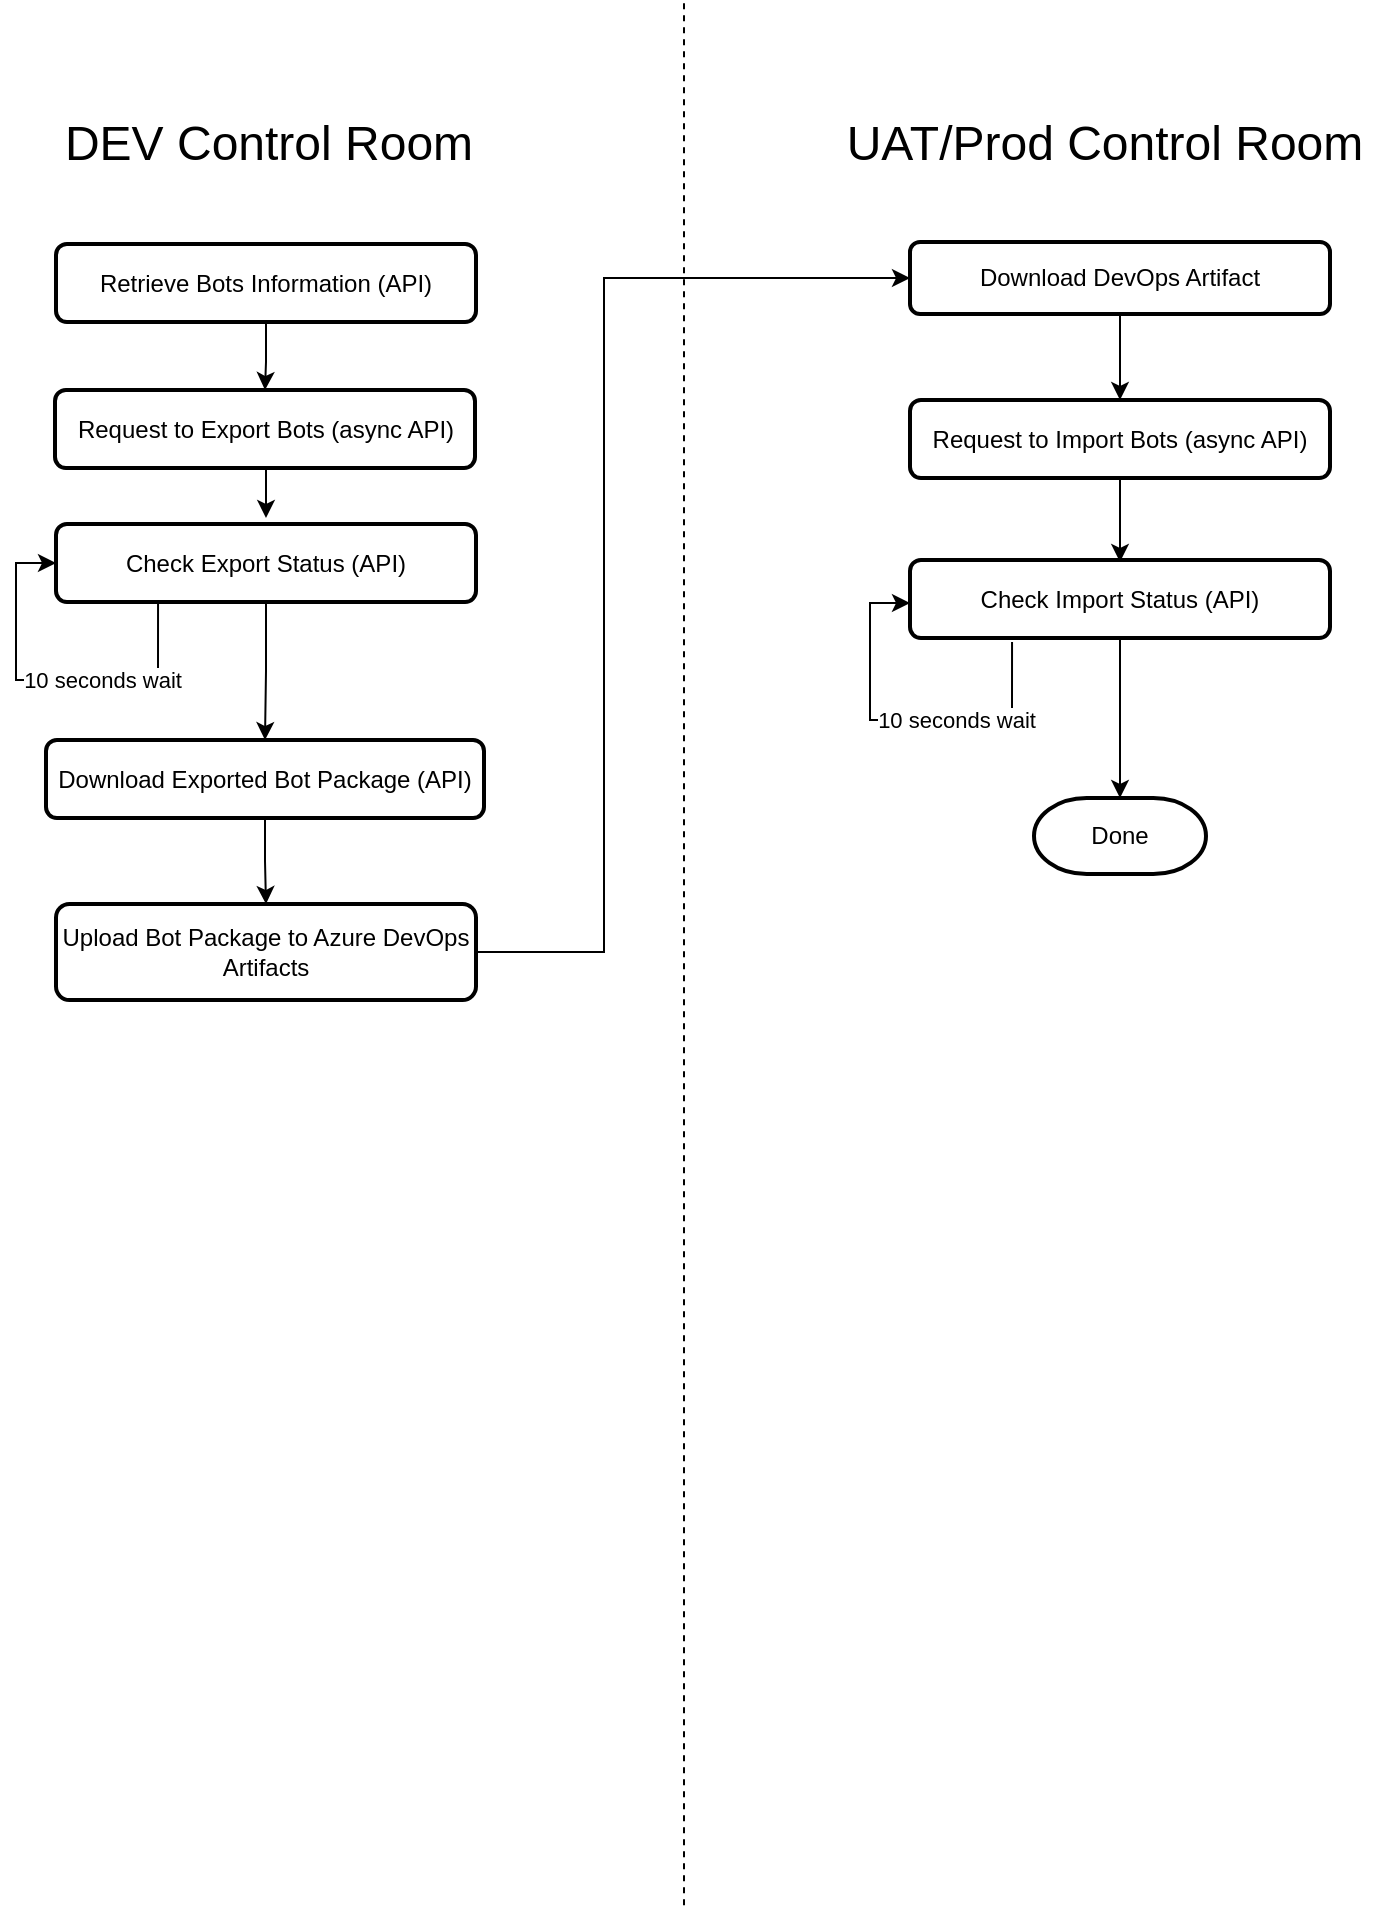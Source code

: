 <mxfile version="21.3.7" type="device">
  <diagram name="Page-1" id="iU7_hYt2CO3HojF6PmOF">
    <mxGraphModel dx="983" dy="936" grid="1" gridSize="10" guides="1" tooltips="1" connect="1" arrows="1" fold="1" page="1" pageScale="1" pageWidth="850" pageHeight="1100" math="0" shadow="0">
      <root>
        <mxCell id="0" />
        <mxCell id="1" parent="0" />
        <mxCell id="8a4uDkxFIOLA-M8K5NAJ-1" value="" style="endArrow=none;dashed=1;html=1;rounded=0;" parent="1" edge="1">
          <mxGeometry width="50" height="50" relative="1" as="geometry">
            <mxPoint x="410" y="1025.667" as="sourcePoint" />
            <mxPoint x="410" y="74" as="targetPoint" />
          </mxGeometry>
        </mxCell>
        <mxCell id="8a4uDkxFIOLA-M8K5NAJ-4" value="&lt;font style=&quot;font-size: 24px;&quot;&gt;DEV Control Room&lt;/font&gt;" style="text;html=1;align=center;verticalAlign=middle;resizable=0;points=[];autosize=1;strokeColor=none;fillColor=none;" parent="1" vertex="1">
          <mxGeometry x="87" y="125" width="230" height="40" as="geometry" />
        </mxCell>
        <mxCell id="8a4uDkxFIOLA-M8K5NAJ-5" value="&lt;font style=&quot;font-size: 24px;&quot;&gt;UAT/Prod Control Room&lt;/font&gt;" style="text;html=1;align=center;verticalAlign=middle;resizable=0;points=[];autosize=1;strokeColor=none;fillColor=none;" parent="1" vertex="1">
          <mxGeometry x="480" y="125" width="280" height="40" as="geometry" />
        </mxCell>
        <mxCell id="vNwbxtyijX5JTPOBS3t9-65" style="edgeStyle=orthogonalEdgeStyle;rounded=0;orthogonalLoop=1;jettySize=auto;html=1;entryX=0.5;entryY=0;entryDx=0;entryDy=0;" parent="1" source="8a4uDkxFIOLA-M8K5NAJ-22" target="8a4uDkxFIOLA-M8K5NAJ-39" edge="1">
          <mxGeometry relative="1" as="geometry" />
        </mxCell>
        <mxCell id="8a4uDkxFIOLA-M8K5NAJ-22" value="Check Export Status (API)" style="whiteSpace=wrap;html=1;rounded=1;arcSize=14;strokeWidth=2;" parent="1" vertex="1">
          <mxGeometry x="96" y="335" width="210" height="39" as="geometry" />
        </mxCell>
        <mxCell id="8a4uDkxFIOLA-M8K5NAJ-27" value="" style="edgeStyle=orthogonalEdgeStyle;rounded=0;orthogonalLoop=1;jettySize=auto;html=1;" parent="1" edge="1">
          <mxGeometry relative="1" as="geometry">
            <mxPoint x="201" y="294" as="sourcePoint" />
            <mxPoint x="201" y="332" as="targetPoint" />
          </mxGeometry>
        </mxCell>
        <mxCell id="VuT4VB54cqU_NX90Cx9p-2" value="" style="edgeStyle=orthogonalEdgeStyle;rounded=0;orthogonalLoop=1;jettySize=auto;html=1;" edge="1" parent="1" source="8a4uDkxFIOLA-M8K5NAJ-24" target="VuT4VB54cqU_NX90Cx9p-1">
          <mxGeometry relative="1" as="geometry" />
        </mxCell>
        <mxCell id="8a4uDkxFIOLA-M8K5NAJ-24" value="Retrieve Bots Information (API)" style="whiteSpace=wrap;html=1;rounded=1;arcSize=14;strokeWidth=2;" parent="1" vertex="1">
          <mxGeometry x="96" y="195" width="210" height="39" as="geometry" />
        </mxCell>
        <mxCell id="vNwbxtyijX5JTPOBS3t9-2" value="" style="edgeStyle=orthogonalEdgeStyle;rounded=0;orthogonalLoop=1;jettySize=auto;html=1;" parent="1" source="8a4uDkxFIOLA-M8K5NAJ-39" target="vNwbxtyijX5JTPOBS3t9-1" edge="1">
          <mxGeometry relative="1" as="geometry" />
        </mxCell>
        <mxCell id="8a4uDkxFIOLA-M8K5NAJ-39" value="Download Exported Bot Package (API)" style="whiteSpace=wrap;html=1;rounded=1;arcSize=14;strokeWidth=2;" parent="1" vertex="1">
          <mxGeometry x="91" y="443" width="219" height="39" as="geometry" />
        </mxCell>
        <mxCell id="8a4uDkxFIOLA-M8K5NAJ-62" value="" style="edgeStyle=orthogonalEdgeStyle;rounded=0;orthogonalLoop=1;jettySize=auto;html=1;" parent="1" source="8a4uDkxFIOLA-M8K5NAJ-43" edge="1">
          <mxGeometry relative="1" as="geometry">
            <mxPoint x="628" y="354" as="targetPoint" />
          </mxGeometry>
        </mxCell>
        <mxCell id="8a4uDkxFIOLA-M8K5NAJ-43" value="Request to Import Bots (async API)" style="whiteSpace=wrap;html=1;rounded=1;arcSize=14;strokeWidth=2;" parent="1" vertex="1">
          <mxGeometry x="523" y="273" width="210" height="39" as="geometry" />
        </mxCell>
        <mxCell id="vNwbxtyijX5JTPOBS3t9-4" value="" style="edgeStyle=orthogonalEdgeStyle;rounded=0;orthogonalLoop=1;jettySize=auto;html=1;" parent="1" source="8a4uDkxFIOLA-M8K5NAJ-66" target="8a4uDkxFIOLA-M8K5NAJ-43" edge="1">
          <mxGeometry relative="1" as="geometry" />
        </mxCell>
        <mxCell id="8a4uDkxFIOLA-M8K5NAJ-66" value="Download DevOps Artifact" style="whiteSpace=wrap;html=1;rounded=1;arcSize=14;strokeWidth=2;" parent="1" vertex="1">
          <mxGeometry x="523" y="194" width="210" height="36" as="geometry" />
        </mxCell>
        <mxCell id="VuT4VB54cqU_NX90Cx9p-3" style="edgeStyle=orthogonalEdgeStyle;rounded=0;orthogonalLoop=1;jettySize=auto;html=1;entryX=0;entryY=0.5;entryDx=0;entryDy=0;" edge="1" parent="1" source="vNwbxtyijX5JTPOBS3t9-1" target="8a4uDkxFIOLA-M8K5NAJ-66">
          <mxGeometry relative="1" as="geometry">
            <Array as="points">
              <mxPoint x="370" y="549" />
              <mxPoint x="370" y="212" />
            </Array>
          </mxGeometry>
        </mxCell>
        <mxCell id="vNwbxtyijX5JTPOBS3t9-1" value="Upload Bot Package to Azure DevOps Artifacts" style="whiteSpace=wrap;html=1;rounded=1;arcSize=14;strokeWidth=2;" parent="1" vertex="1">
          <mxGeometry x="96" y="525" width="210" height="48" as="geometry" />
        </mxCell>
        <mxCell id="vNwbxtyijX5JTPOBS3t9-56" value="Done" style="strokeWidth=2;html=1;shape=mxgraph.flowchart.terminator;whiteSpace=wrap;" parent="1" vertex="1">
          <mxGeometry x="585" y="472" width="86" height="38" as="geometry" />
        </mxCell>
        <mxCell id="vNwbxtyijX5JTPOBS3t9-64" style="edgeStyle=orthogonalEdgeStyle;rounded=0;orthogonalLoop=1;jettySize=auto;html=1;entryX=0;entryY=0.5;entryDx=0;entryDy=0;" parent="1" edge="1">
          <mxGeometry relative="1" as="geometry">
            <mxPoint x="147.024" y="374" as="sourcePoint" />
            <mxPoint x="96" y="354.5" as="targetPoint" />
            <Array as="points">
              <mxPoint x="147" y="413" />
              <mxPoint x="76" y="413" />
              <mxPoint x="76" y="355" />
            </Array>
          </mxGeometry>
        </mxCell>
        <mxCell id="vNwbxtyijX5JTPOBS3t9-66" value="10 seconds wait" style="edgeLabel;html=1;align=center;verticalAlign=middle;resizable=0;points=[];" parent="vNwbxtyijX5JTPOBS3t9-64" vertex="1" connectable="0">
          <mxGeometry x="-0.29" relative="1" as="geometry">
            <mxPoint as="offset" />
          </mxGeometry>
        </mxCell>
        <mxCell id="vNwbxtyijX5JTPOBS3t9-68" style="edgeStyle=orthogonalEdgeStyle;rounded=0;orthogonalLoop=1;jettySize=auto;html=1;entryX=0;entryY=0.5;entryDx=0;entryDy=0;" parent="1" edge="1">
          <mxGeometry relative="1" as="geometry">
            <mxPoint x="574.024" y="394" as="sourcePoint" />
            <mxPoint x="523" y="374.5" as="targetPoint" />
            <Array as="points">
              <mxPoint x="574" y="433" />
              <mxPoint x="503" y="433" />
              <mxPoint x="503" y="375" />
            </Array>
          </mxGeometry>
        </mxCell>
        <mxCell id="vNwbxtyijX5JTPOBS3t9-69" value="10 seconds wait" style="edgeLabel;html=1;align=center;verticalAlign=middle;resizable=0;points=[];" parent="vNwbxtyijX5JTPOBS3t9-68" vertex="1" connectable="0">
          <mxGeometry x="-0.29" relative="1" as="geometry">
            <mxPoint as="offset" />
          </mxGeometry>
        </mxCell>
        <mxCell id="vNwbxtyijX5JTPOBS3t9-76" value="" style="edgeStyle=orthogonalEdgeStyle;rounded=0;orthogonalLoop=1;jettySize=auto;html=1;" parent="1" source="vNwbxtyijX5JTPOBS3t9-70" target="vNwbxtyijX5JTPOBS3t9-56" edge="1">
          <mxGeometry relative="1" as="geometry" />
        </mxCell>
        <mxCell id="vNwbxtyijX5JTPOBS3t9-70" value="Check Import Status (API)" style="whiteSpace=wrap;html=1;rounded=1;arcSize=14;strokeWidth=2;" parent="1" vertex="1">
          <mxGeometry x="523" y="353" width="210" height="39" as="geometry" />
        </mxCell>
        <mxCell id="VuT4VB54cqU_NX90Cx9p-1" value="Request to Export Bots (async API)" style="whiteSpace=wrap;html=1;rounded=1;arcSize=14;strokeWidth=2;" vertex="1" parent="1">
          <mxGeometry x="95.5" y="268" width="210" height="39" as="geometry" />
        </mxCell>
      </root>
    </mxGraphModel>
  </diagram>
</mxfile>

